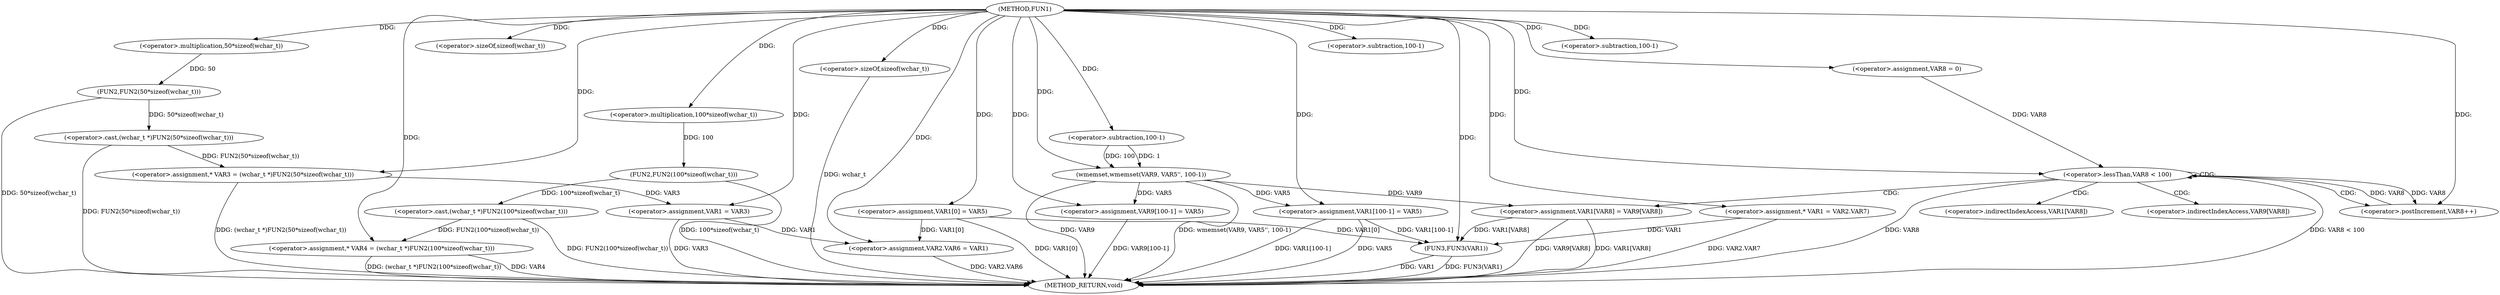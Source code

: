digraph FUN1 {  
"1000100" [label = "(METHOD,FUN1)" ]
"1000186" [label = "(METHOD_RETURN,void)" ]
"1000105" [label = "(<operator>.assignment,* VAR3 = (wchar_t *)FUN2(50*sizeof(wchar_t)))" ]
"1000107" [label = "(<operator>.cast,(wchar_t *)FUN2(50*sizeof(wchar_t)))" ]
"1000109" [label = "(FUN2,FUN2(50*sizeof(wchar_t)))" ]
"1000110" [label = "(<operator>.multiplication,50*sizeof(wchar_t))" ]
"1000112" [label = "(<operator>.sizeOf,sizeof(wchar_t))" ]
"1000115" [label = "(<operator>.assignment,* VAR4 = (wchar_t *)FUN2(100*sizeof(wchar_t)))" ]
"1000117" [label = "(<operator>.cast,(wchar_t *)FUN2(100*sizeof(wchar_t)))" ]
"1000119" [label = "(FUN2,FUN2(100*sizeof(wchar_t)))" ]
"1000120" [label = "(<operator>.multiplication,100*sizeof(wchar_t))" ]
"1000122" [label = "(<operator>.sizeOf,sizeof(wchar_t))" ]
"1000124" [label = "(<operator>.assignment,VAR1 = VAR3)" ]
"1000127" [label = "(<operator>.assignment,VAR1[0] = VAR5)" ]
"1000132" [label = "(<operator>.assignment,VAR2.VAR6 = VAR1)" ]
"1000139" [label = "(<operator>.assignment,* VAR1 = VAR2.VAR7)" ]
"1000147" [label = "(wmemset,wmemset(VAR9, VAR5'', 100-1))" ]
"1000150" [label = "(<operator>.subtraction,100-1)" ]
"1000153" [label = "(<operator>.assignment,VAR9[100-1] = VAR5)" ]
"1000156" [label = "(<operator>.subtraction,100-1)" ]
"1000161" [label = "(<operator>.assignment,VAR8 = 0)" ]
"1000164" [label = "(<operator>.lessThan,VAR8 < 100)" ]
"1000167" [label = "(<operator>.postIncrement,VAR8++)" ]
"1000170" [label = "(<operator>.assignment,VAR1[VAR8] = VAR9[VAR8])" ]
"1000177" [label = "(<operator>.assignment,VAR1[100-1] = VAR5)" ]
"1000180" [label = "(<operator>.subtraction,100-1)" ]
"1000184" [label = "(FUN3,FUN3(VAR1))" ]
"1000171" [label = "(<operator>.indirectIndexAccess,VAR1[VAR8])" ]
"1000174" [label = "(<operator>.indirectIndexAccess,VAR9[VAR8])" ]
  "1000184" -> "1000186"  [ label = "DDG: VAR1"] 
  "1000105" -> "1000186"  [ label = "DDG: (wchar_t *)FUN2(50*sizeof(wchar_t))"] 
  "1000184" -> "1000186"  [ label = "DDG: FUN3(VAR1)"] 
  "1000147" -> "1000186"  [ label = "DDG: VAR9"] 
  "1000132" -> "1000186"  [ label = "DDG: VAR2.VAR6"] 
  "1000153" -> "1000186"  [ label = "DDG: VAR9[100-1]"] 
  "1000127" -> "1000186"  [ label = "DDG: VAR1[0]"] 
  "1000117" -> "1000186"  [ label = "DDG: FUN2(100*sizeof(wchar_t))"] 
  "1000177" -> "1000186"  [ label = "DDG: VAR1[100-1]"] 
  "1000115" -> "1000186"  [ label = "DDG: (wchar_t *)FUN2(100*sizeof(wchar_t))"] 
  "1000164" -> "1000186"  [ label = "DDG: VAR8 < 100"] 
  "1000124" -> "1000186"  [ label = "DDG: VAR3"] 
  "1000122" -> "1000186"  [ label = "DDG: wchar_t"] 
  "1000139" -> "1000186"  [ label = "DDG: VAR2.VAR7"] 
  "1000109" -> "1000186"  [ label = "DDG: 50*sizeof(wchar_t)"] 
  "1000119" -> "1000186"  [ label = "DDG: 100*sizeof(wchar_t)"] 
  "1000170" -> "1000186"  [ label = "DDG: VAR1[VAR8]"] 
  "1000147" -> "1000186"  [ label = "DDG: wmemset(VAR9, VAR5'', 100-1)"] 
  "1000115" -> "1000186"  [ label = "DDG: VAR4"] 
  "1000177" -> "1000186"  [ label = "DDG: VAR5"] 
  "1000170" -> "1000186"  [ label = "DDG: VAR9[VAR8]"] 
  "1000107" -> "1000186"  [ label = "DDG: FUN2(50*sizeof(wchar_t))"] 
  "1000164" -> "1000186"  [ label = "DDG: VAR8"] 
  "1000107" -> "1000105"  [ label = "DDG: FUN2(50*sizeof(wchar_t))"] 
  "1000100" -> "1000105"  [ label = "DDG: "] 
  "1000109" -> "1000107"  [ label = "DDG: 50*sizeof(wchar_t)"] 
  "1000110" -> "1000109"  [ label = "DDG: 50"] 
  "1000100" -> "1000110"  [ label = "DDG: "] 
  "1000100" -> "1000112"  [ label = "DDG: "] 
  "1000117" -> "1000115"  [ label = "DDG: FUN2(100*sizeof(wchar_t))"] 
  "1000100" -> "1000115"  [ label = "DDG: "] 
  "1000119" -> "1000117"  [ label = "DDG: 100*sizeof(wchar_t)"] 
  "1000120" -> "1000119"  [ label = "DDG: 100"] 
  "1000100" -> "1000120"  [ label = "DDG: "] 
  "1000100" -> "1000122"  [ label = "DDG: "] 
  "1000105" -> "1000124"  [ label = "DDG: VAR3"] 
  "1000100" -> "1000124"  [ label = "DDG: "] 
  "1000100" -> "1000127"  [ label = "DDG: "] 
  "1000124" -> "1000132"  [ label = "DDG: VAR1"] 
  "1000127" -> "1000132"  [ label = "DDG: VAR1[0]"] 
  "1000100" -> "1000132"  [ label = "DDG: "] 
  "1000100" -> "1000139"  [ label = "DDG: "] 
  "1000100" -> "1000147"  [ label = "DDG: "] 
  "1000150" -> "1000147"  [ label = "DDG: 100"] 
  "1000150" -> "1000147"  [ label = "DDG: 1"] 
  "1000100" -> "1000150"  [ label = "DDG: "] 
  "1000147" -> "1000153"  [ label = "DDG: VAR5"] 
  "1000100" -> "1000153"  [ label = "DDG: "] 
  "1000100" -> "1000156"  [ label = "DDG: "] 
  "1000100" -> "1000161"  [ label = "DDG: "] 
  "1000167" -> "1000164"  [ label = "DDG: VAR8"] 
  "1000161" -> "1000164"  [ label = "DDG: VAR8"] 
  "1000100" -> "1000164"  [ label = "DDG: "] 
  "1000164" -> "1000167"  [ label = "DDG: VAR8"] 
  "1000100" -> "1000167"  [ label = "DDG: "] 
  "1000147" -> "1000170"  [ label = "DDG: VAR9"] 
  "1000100" -> "1000177"  [ label = "DDG: "] 
  "1000147" -> "1000177"  [ label = "DDG: VAR5"] 
  "1000100" -> "1000180"  [ label = "DDG: "] 
  "1000177" -> "1000184"  [ label = "DDG: VAR1[100-1]"] 
  "1000139" -> "1000184"  [ label = "DDG: VAR1"] 
  "1000170" -> "1000184"  [ label = "DDG: VAR1[VAR8]"] 
  "1000127" -> "1000184"  [ label = "DDG: VAR1[0]"] 
  "1000100" -> "1000184"  [ label = "DDG: "] 
  "1000164" -> "1000170"  [ label = "CDG: "] 
  "1000164" -> "1000171"  [ label = "CDG: "] 
  "1000164" -> "1000164"  [ label = "CDG: "] 
  "1000164" -> "1000174"  [ label = "CDG: "] 
  "1000164" -> "1000167"  [ label = "CDG: "] 
}
